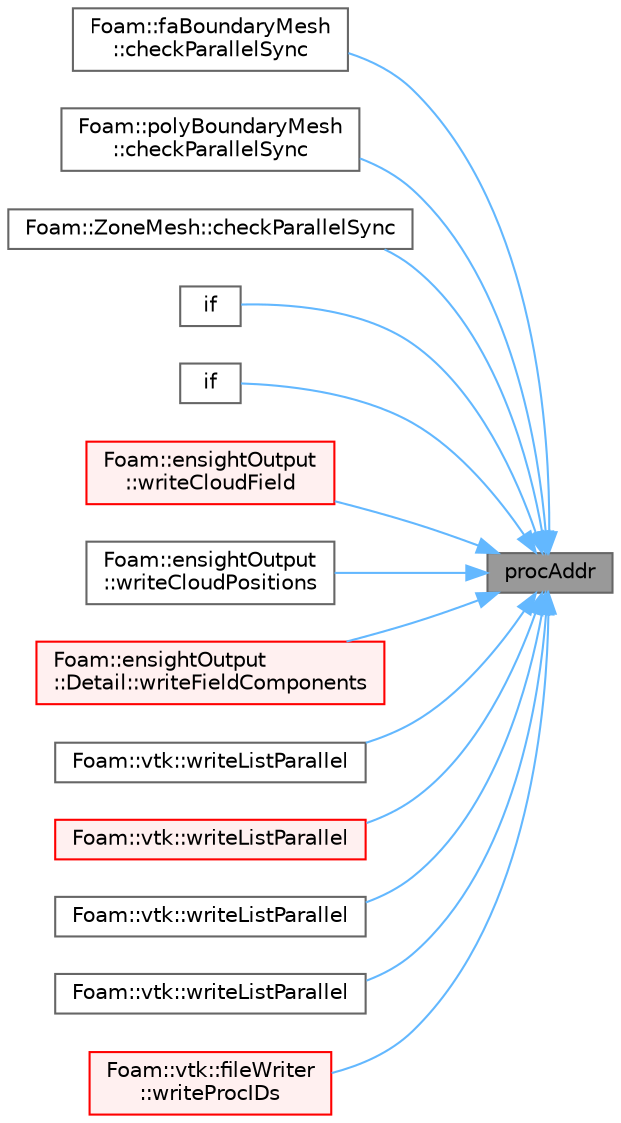digraph "procAddr"
{
 // LATEX_PDF_SIZE
  bgcolor="transparent";
  edge [fontname=Helvetica,fontsize=10,labelfontname=Helvetica,labelfontsize=10];
  node [fontname=Helvetica,fontsize=10,shape=box,height=0.2,width=0.4];
  rankdir="RL";
  Node1 [id="Node000001",label="procAddr",height=0.2,width=0.4,color="gray40", fillcolor="grey60", style="filled", fontcolor="black",tooltip=" "];
  Node1 -> Node2 [id="edge1_Node000001_Node000002",dir="back",color="steelblue1",style="solid",tooltip=" "];
  Node2 [id="Node000002",label="Foam::faBoundaryMesh\l::checkParallelSync",height=0.2,width=0.4,color="grey40", fillcolor="white", style="filled",URL="$classFoam_1_1faBoundaryMesh.html#ae0d853449ed62624abe28bda852337c6",tooltip=" "];
  Node1 -> Node3 [id="edge2_Node000001_Node000003",dir="back",color="steelblue1",style="solid",tooltip=" "];
  Node3 [id="Node000003",label="Foam::polyBoundaryMesh\l::checkParallelSync",height=0.2,width=0.4,color="grey40", fillcolor="white", style="filled",URL="$classFoam_1_1polyBoundaryMesh.html#ae0d853449ed62624abe28bda852337c6",tooltip=" "];
  Node1 -> Node4 [id="edge3_Node000001_Node000004",dir="back",color="steelblue1",style="solid",tooltip=" "];
  Node4 [id="Node000004",label="Foam::ZoneMesh::checkParallelSync",height=0.2,width=0.4,color="grey40", fillcolor="white", style="filled",URL="$classFoam_1_1ZoneMesh.html#ae0d853449ed62624abe28bda852337c6",tooltip=" "];
  Node1 -> Node5 [id="edge4_Node000001_Node000005",dir="back",color="steelblue1",style="solid",tooltip=" "];
  Node5 [id="Node000005",label="if",height=0.2,width=0.4,color="grey40", fillcolor="white", style="filled",URL="$foamToVTK_2convertAreaFields_8H.html#a6f277e5c2e8ef0b0eeb5e4dc10ba50e8",tooltip=" "];
  Node1 -> Node6 [id="edge5_Node000001_Node000006",dir="back",color="steelblue1",style="solid",tooltip=" "];
  Node6 [id="Node000006",label="if",height=0.2,width=0.4,color="grey40", fillcolor="white", style="filled",URL="$checkFaMesh_2faMeshWriteVTK_8H.html#a845ed54de93926ce4702da9469c2b35f",tooltip=" "];
  Node1 -> Node7 [id="edge6_Node000001_Node000007",dir="back",color="steelblue1",style="solid",tooltip=" "];
  Node7 [id="Node000007",label="Foam::ensightOutput\l::writeCloudField",height=0.2,width=0.4,color="red", fillcolor="#FFF0F0", style="filled",URL="$namespaceFoam_1_1ensightOutput.html#a4ed6e54d18d4b88cac7d108a8779bfa1",tooltip=" "];
  Node1 -> Node9 [id="edge7_Node000001_Node000009",dir="back",color="steelblue1",style="solid",tooltip=" "];
  Node9 [id="Node000009",label="Foam::ensightOutput\l::writeCloudPositions",height=0.2,width=0.4,color="grey40", fillcolor="white", style="filled",URL="$namespaceFoam_1_1ensightOutput.html#ac39fe0659645bb62082cbbc918b0c8cf",tooltip=" "];
  Node1 -> Node10 [id="edge8_Node000001_Node000010",dir="back",color="steelblue1",style="solid",tooltip=" "];
  Node10 [id="Node000010",label="Foam::ensightOutput\l::Detail::writeFieldComponents",height=0.2,width=0.4,color="red", fillcolor="#FFF0F0", style="filled",URL="$namespaceFoam_1_1ensightOutput_1_1Detail.html#a30a3a061a821d191c357eccd78ab9940",tooltip=" "];
  Node1 -> Node17 [id="edge9_Node000001_Node000017",dir="back",color="steelblue1",style="solid",tooltip=" "];
  Node17 [id="Node000017",label="Foam::vtk::writeListParallel",height=0.2,width=0.4,color="grey40", fillcolor="white", style="filled",URL="$namespaceFoam_1_1vtk.html#a032f9a1e74825cacbcf521dfda6de7aa",tooltip=" "];
  Node1 -> Node18 [id="edge10_Node000001_Node000018",dir="back",color="steelblue1",style="solid",tooltip=" "];
  Node18 [id="Node000018",label="Foam::vtk::writeListParallel",height=0.2,width=0.4,color="red", fillcolor="#FFF0F0", style="filled",URL="$namespaceFoam_1_1vtk.html#ad840e109c421fc8157cb0b7a07db7b15",tooltip=" "];
  Node1 -> Node30 [id="edge11_Node000001_Node000030",dir="back",color="steelblue1",style="solid",tooltip=" "];
  Node30 [id="Node000030",label="Foam::vtk::writeListParallel",height=0.2,width=0.4,color="grey40", fillcolor="white", style="filled",URL="$namespaceFoam_1_1vtk.html#aac2df69bc02de9446e572c7462107ac0",tooltip=" "];
  Node1 -> Node31 [id="edge12_Node000001_Node000031",dir="back",color="steelblue1",style="solid",tooltip=" "];
  Node31 [id="Node000031",label="Foam::vtk::writeListParallel",height=0.2,width=0.4,color="grey40", fillcolor="white", style="filled",URL="$namespaceFoam_1_1vtk.html#a786fac4038d4922b9b272af819e4ae85",tooltip=" "];
  Node1 -> Node32 [id="edge13_Node000001_Node000032",dir="back",color="steelblue1",style="solid",tooltip=" "];
  Node32 [id="Node000032",label="Foam::vtk::fileWriter\l::writeProcIDs",height=0.2,width=0.4,color="red", fillcolor="#FFF0F0", style="filled",URL="$classFoam_1_1vtk_1_1fileWriter.html#a1f9a370a5d4ac1f8b071b572a333d18d",tooltip=" "];
}
